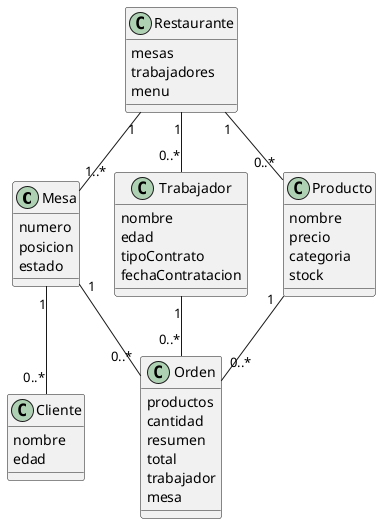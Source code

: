 @startuml

class Mesa {
  numero
  posicion
  estado
}

class Cliente {
  nombre
  edad
}

class Trabajador {
  nombre
  edad
  tipoContrato
  fechaContratacion
}

class Producto {
  nombre
  precio
  categoria
  stock
}

class Orden {
  productos
  cantidad
  resumen
  total
  trabajador
  mesa
}

class Restaurante {
  mesas
  trabajadores
  menu
}

Mesa "1" -- "0..*" Cliente
Mesa "1" -- "0..*" Orden
Trabajador "1" -- "0..*" Orden
Producto "1" -- "0..*" Orden
Restaurante "1" -- "1..*" Mesa
Restaurante "1" -- "0..*" Trabajador
Restaurante "1" -- "0..*" Producto

@enduml

